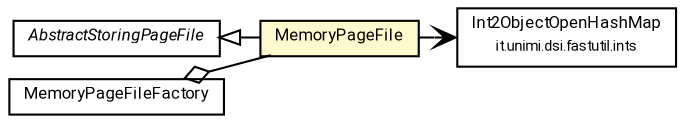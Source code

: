 #!/usr/local/bin/dot
#
# Class diagram 
# Generated by UMLGraph version R5_7_2-60-g0e99a6 (http://www.spinellis.gr/umlgraph/)
#

digraph G {
	graph [fontnames="svg"]
	edge [fontname="Roboto",fontsize=7,labelfontname="Roboto",labelfontsize=7,color="black"];
	node [fontname="Roboto",fontcolor="black",fontsize=8,shape=plaintext,margin=0,width=0,height=0];
	nodesep=0.15;
	ranksep=0.25;
	rankdir=LR;
	// de.lmu.ifi.dbs.elki.persistent.AbstractStoringPageFile<P extends de.lmu.ifi.dbs.elki.persistent.Page>
	c6882985 [label=<<table title="de.lmu.ifi.dbs.elki.persistent.AbstractStoringPageFile" border="0" cellborder="1" cellspacing="0" cellpadding="2" href="AbstractStoringPageFile.html" target="_parent">
		<tr><td><table border="0" cellspacing="0" cellpadding="1">
		<tr><td align="center" balign="center"> <font face="Roboto"><i>AbstractStoringPageFile</i></font> </td></tr>
		</table></td></tr>
		</table>>, URL="AbstractStoringPageFile.html"];
	// de.lmu.ifi.dbs.elki.persistent.MemoryPageFileFactory<P extends de.lmu.ifi.dbs.elki.persistent.Page>
	c6882994 [label=<<table title="de.lmu.ifi.dbs.elki.persistent.MemoryPageFileFactory" border="0" cellborder="1" cellspacing="0" cellpadding="2" href="MemoryPageFileFactory.html" target="_parent">
		<tr><td><table border="0" cellspacing="0" cellpadding="1">
		<tr><td align="center" balign="center"> <font face="Roboto">MemoryPageFileFactory</font> </td></tr>
		</table></td></tr>
		</table>>, URL="MemoryPageFileFactory.html"];
	// de.lmu.ifi.dbs.elki.persistent.MemoryPageFile<P extends de.lmu.ifi.dbs.elki.persistent.Page>
	c6882997 [label=<<table title="de.lmu.ifi.dbs.elki.persistent.MemoryPageFile" border="0" cellborder="1" cellspacing="0" cellpadding="2" bgcolor="lemonChiffon" href="MemoryPageFile.html" target="_parent">
		<tr><td><table border="0" cellspacing="0" cellpadding="1">
		<tr><td align="center" balign="center"> <font face="Roboto">MemoryPageFile</font> </td></tr>
		</table></td></tr>
		</table>>, URL="MemoryPageFile.html"];
	// de.lmu.ifi.dbs.elki.persistent.MemoryPageFileFactory<P extends de.lmu.ifi.dbs.elki.persistent.Page> has de.lmu.ifi.dbs.elki.persistent.MemoryPageFile<P extends de.lmu.ifi.dbs.elki.persistent.Page>
	c6882994 -> c6882997 [arrowhead=none,arrowtail=ediamond,dir=back,weight=4];
	// de.lmu.ifi.dbs.elki.persistent.MemoryPageFile<P extends de.lmu.ifi.dbs.elki.persistent.Page> extends de.lmu.ifi.dbs.elki.persistent.AbstractStoringPageFile<P extends de.lmu.ifi.dbs.elki.persistent.Page>
	c6882985 -> c6882997 [arrowtail=empty,dir=back,weight=10];
	// de.lmu.ifi.dbs.elki.persistent.MemoryPageFile<P extends de.lmu.ifi.dbs.elki.persistent.Page> navassoc it.unimi.dsi.fastutil.ints.Int2ObjectOpenHashMap<V>
	c6882997 -> c6883097 [arrowhead=open,weight=1];
	// it.unimi.dsi.fastutil.ints.Int2ObjectOpenHashMap<V>
	c6883097 [label=<<table title="it.unimi.dsi.fastutil.ints.Int2ObjectOpenHashMap" border="0" cellborder="1" cellspacing="0" cellpadding="2" href="http://docs.oracle.com/javase/7/docs/api/it/unimi/dsi/fastutil/ints/Int2ObjectOpenHashMap.html" target="_parent">
		<tr><td><table border="0" cellspacing="0" cellpadding="1">
		<tr><td align="center" balign="center"> <font face="Roboto">Int2ObjectOpenHashMap</font> </td></tr>
		<tr><td align="center" balign="center"> <font face="Roboto" point-size="7.0">it.unimi.dsi.fastutil.ints</font> </td></tr>
		</table></td></tr>
		</table>>, URL="http://docs.oracle.com/javase/7/docs/api/it/unimi/dsi/fastutil/ints/Int2ObjectOpenHashMap.html"];
}

